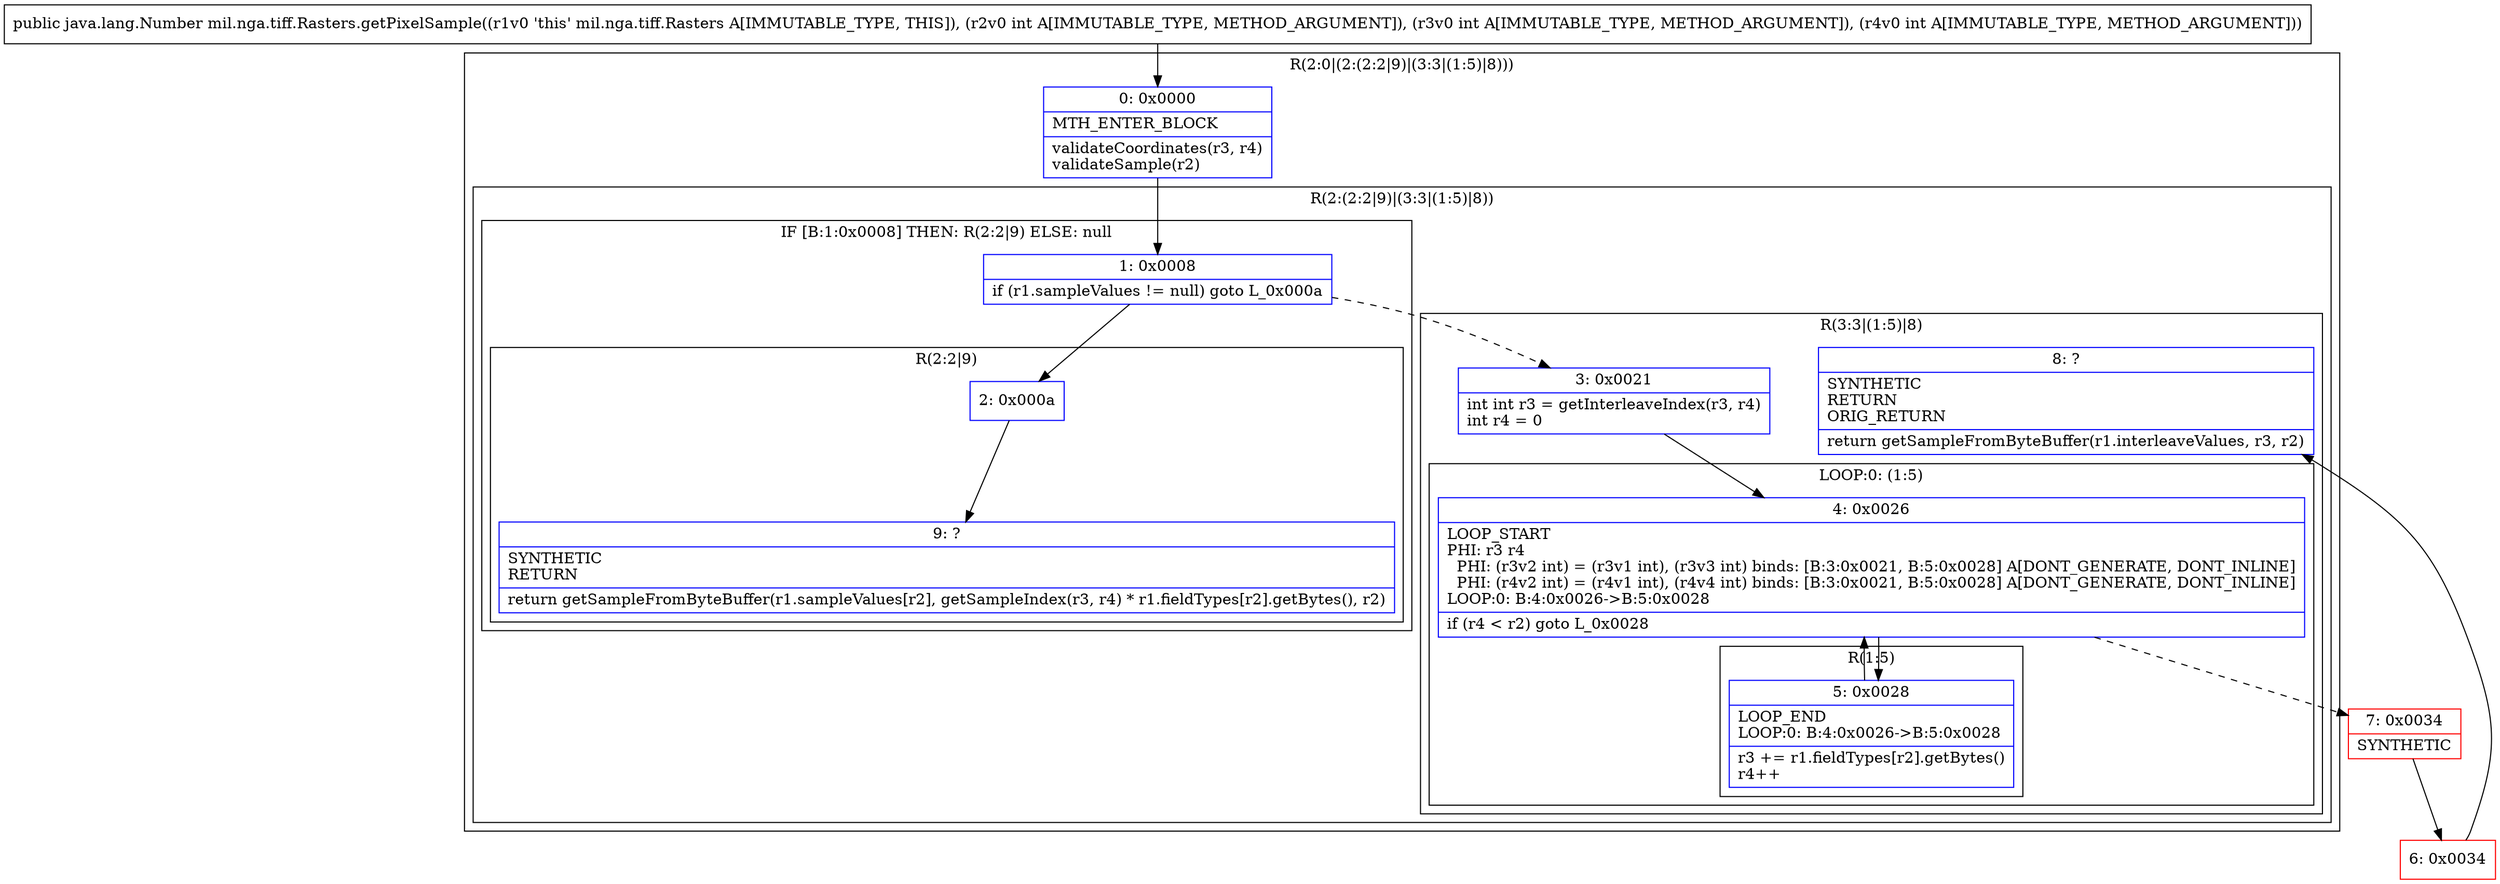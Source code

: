 digraph "CFG formil.nga.tiff.Rasters.getPixelSample(III)Ljava\/lang\/Number;" {
subgraph cluster_Region_2063156995 {
label = "R(2:0|(2:(2:2|9)|(3:3|(1:5)|8)))";
node [shape=record,color=blue];
Node_0 [shape=record,label="{0\:\ 0x0000|MTH_ENTER_BLOCK\l|validateCoordinates(r3, r4)\lvalidateSample(r2)\l}"];
subgraph cluster_Region_2131397083 {
label = "R(2:(2:2|9)|(3:3|(1:5)|8))";
node [shape=record,color=blue];
subgraph cluster_IfRegion_1914095485 {
label = "IF [B:1:0x0008] THEN: R(2:2|9) ELSE: null";
node [shape=record,color=blue];
Node_1 [shape=record,label="{1\:\ 0x0008|if (r1.sampleValues != null) goto L_0x000a\l}"];
subgraph cluster_Region_1827520479 {
label = "R(2:2|9)";
node [shape=record,color=blue];
Node_2 [shape=record,label="{2\:\ 0x000a}"];
Node_9 [shape=record,label="{9\:\ ?|SYNTHETIC\lRETURN\l|return getSampleFromByteBuffer(r1.sampleValues[r2], getSampleIndex(r3, r4) * r1.fieldTypes[r2].getBytes(), r2)\l}"];
}
}
subgraph cluster_Region_1471319768 {
label = "R(3:3|(1:5)|8)";
node [shape=record,color=blue];
Node_3 [shape=record,label="{3\:\ 0x0021|int int r3 = getInterleaveIndex(r3, r4)\lint r4 = 0\l}"];
subgraph cluster_LoopRegion_2086156406 {
label = "LOOP:0: (1:5)";
node [shape=record,color=blue];
Node_4 [shape=record,label="{4\:\ 0x0026|LOOP_START\lPHI: r3 r4 \l  PHI: (r3v2 int) = (r3v1 int), (r3v3 int) binds: [B:3:0x0021, B:5:0x0028] A[DONT_GENERATE, DONT_INLINE]\l  PHI: (r4v2 int) = (r4v1 int), (r4v4 int) binds: [B:3:0x0021, B:5:0x0028] A[DONT_GENERATE, DONT_INLINE]\lLOOP:0: B:4:0x0026\-\>B:5:0x0028\l|if (r4 \< r2) goto L_0x0028\l}"];
subgraph cluster_Region_745293222 {
label = "R(1:5)";
node [shape=record,color=blue];
Node_5 [shape=record,label="{5\:\ 0x0028|LOOP_END\lLOOP:0: B:4:0x0026\-\>B:5:0x0028\l|r3 += r1.fieldTypes[r2].getBytes()\lr4++\l}"];
}
}
Node_8 [shape=record,label="{8\:\ ?|SYNTHETIC\lRETURN\lORIG_RETURN\l|return getSampleFromByteBuffer(r1.interleaveValues, r3, r2)\l}"];
}
}
}
Node_6 [shape=record,color=red,label="{6\:\ 0x0034}"];
Node_7 [shape=record,color=red,label="{7\:\ 0x0034|SYNTHETIC\l}"];
MethodNode[shape=record,label="{public java.lang.Number mil.nga.tiff.Rasters.getPixelSample((r1v0 'this' mil.nga.tiff.Rasters A[IMMUTABLE_TYPE, THIS]), (r2v0 int A[IMMUTABLE_TYPE, METHOD_ARGUMENT]), (r3v0 int A[IMMUTABLE_TYPE, METHOD_ARGUMENT]), (r4v0 int A[IMMUTABLE_TYPE, METHOD_ARGUMENT])) }"];
MethodNode -> Node_0;
Node_0 -> Node_1;
Node_1 -> Node_2;
Node_1 -> Node_3[style=dashed];
Node_2 -> Node_9;
Node_3 -> Node_4;
Node_4 -> Node_5;
Node_4 -> Node_7[style=dashed];
Node_5 -> Node_4;
Node_6 -> Node_8;
Node_7 -> Node_6;
}

